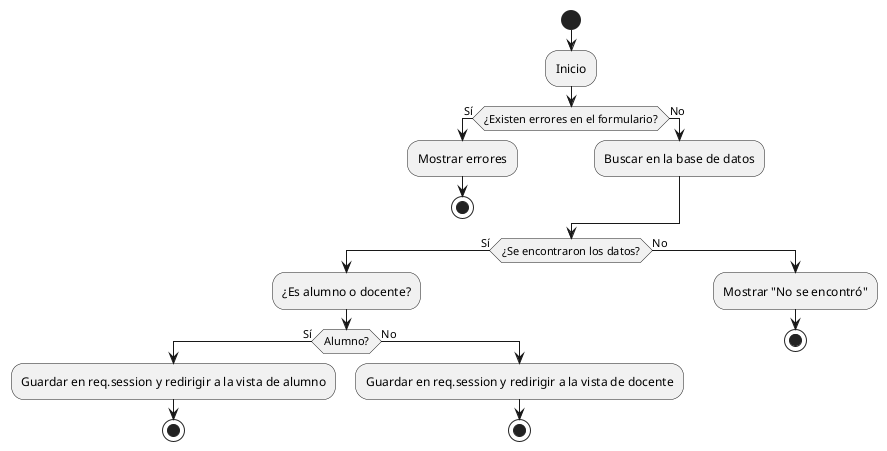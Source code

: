 @startuml
!define RECTANGLE class

start

:Inicio;

if (¿Existen errores en el formulario?) then (Sí)
  :Mostrar errores;
  stop
else (No)
  :Buscar en la base de datos;
endif

if (¿Se encontraron los datos?) then (Sí)
  :¿Es alumno o docente?;
  if (Alumno?) then (Sí)
    :Guardar en req.session y redirigir a la vista de alumno;
    stop
  else (No)
    :Guardar en req.session y redirigir a la vista de docente;
    stop
  endif
else (No)
  :Mostrar "No se encontró";
  stop
endif

@enduml
